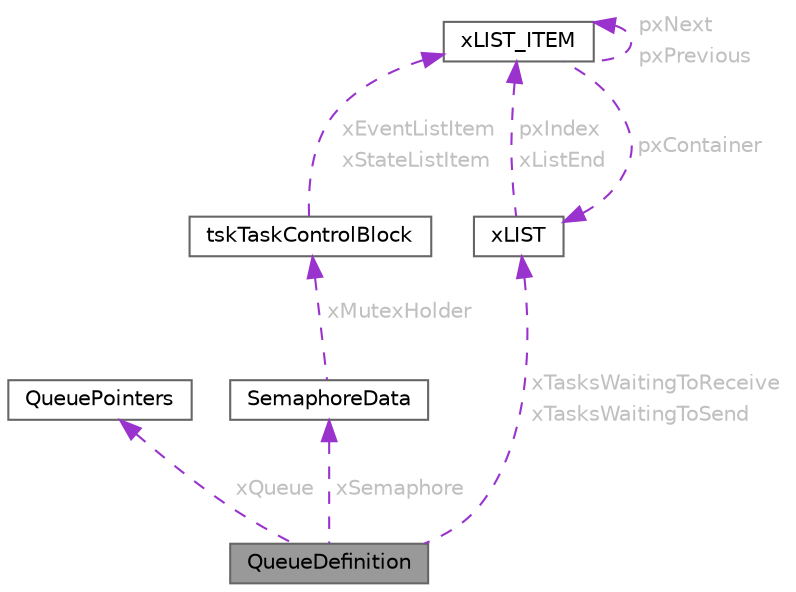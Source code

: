 digraph "QueueDefinition"
{
 // LATEX_PDF_SIZE
  bgcolor="transparent";
  edge [fontname=Helvetica,fontsize=10,labelfontname=Helvetica,labelfontsize=10];
  node [fontname=Helvetica,fontsize=10,shape=box,height=0.2,width=0.4];
  Node1 [id="Node000001",label="QueueDefinition",height=0.2,width=0.4,color="gray40", fillcolor="grey60", style="filled", fontcolor="black",tooltip=" "];
  Node2 -> Node1 [id="edge1_Node000001_Node000002",dir="back",color="darkorchid3",style="dashed",tooltip=" ",label=<<TABLE CELLBORDER="0" BORDER="0"><TR><TD VALIGN="top" ALIGN="LEFT" CELLPADDING="1" CELLSPACING="0">xQueue</TD></TR>
</TABLE>> ,fontcolor="grey" ];
  Node2 [id="Node000002",label="QueuePointers",height=0.2,width=0.4,color="gray40", fillcolor="white", style="filled",URL="$struct_queue_pointers.html",tooltip=" "];
  Node3 -> Node1 [id="edge2_Node000001_Node000003",dir="back",color="darkorchid3",style="dashed",tooltip=" ",label=<<TABLE CELLBORDER="0" BORDER="0"><TR><TD VALIGN="top" ALIGN="LEFT" CELLPADDING="1" CELLSPACING="0">xSemaphore</TD></TR>
</TABLE>> ,fontcolor="grey" ];
  Node3 [id="Node000003",label="SemaphoreData",height=0.2,width=0.4,color="gray40", fillcolor="white", style="filled",URL="$struct_semaphore_data.html",tooltip=" "];
  Node4 -> Node3 [id="edge3_Node000003_Node000004",dir="back",color="darkorchid3",style="dashed",tooltip=" ",label=<<TABLE CELLBORDER="0" BORDER="0"><TR><TD VALIGN="top" ALIGN="LEFT" CELLPADDING="1" CELLSPACING="0">xMutexHolder</TD></TR>
</TABLE>> ,fontcolor="grey" ];
  Node4 [id="Node000004",label="tskTaskControlBlock",height=0.2,width=0.4,color="gray40", fillcolor="white", style="filled",URL="$structtsk_task_control_block.html",tooltip=" "];
  Node5 -> Node4 [id="edge4_Node000004_Node000005",dir="back",color="darkorchid3",style="dashed",tooltip=" ",label=<<TABLE CELLBORDER="0" BORDER="0"><TR><TD VALIGN="top" ALIGN="LEFT" CELLPADDING="1" CELLSPACING="0">xEventListItem</TD></TR>
<TR><TD VALIGN="top" ALIGN="LEFT" CELLPADDING="1" CELLSPACING="0">xStateListItem</TD></TR>
</TABLE>> ,fontcolor="grey" ];
  Node5 [id="Node000005",label="xLIST_ITEM",height=0.2,width=0.4,color="gray40", fillcolor="white", style="filled",URL="$structx_l_i_s_t___i_t_e_m.html",tooltip=" "];
  Node5 -> Node5 [id="edge5_Node000005_Node000005",dir="back",color="darkorchid3",style="dashed",tooltip=" ",label=<<TABLE CELLBORDER="0" BORDER="0"><TR><TD VALIGN="top" ALIGN="LEFT" CELLPADDING="1" CELLSPACING="0">pxNext</TD></TR>
<TR><TD VALIGN="top" ALIGN="LEFT" CELLPADDING="1" CELLSPACING="0">pxPrevious</TD></TR>
</TABLE>> ,fontcolor="grey" ];
  Node6 -> Node5 [id="edge6_Node000005_Node000006",dir="back",color="darkorchid3",style="dashed",tooltip=" ",label=<<TABLE CELLBORDER="0" BORDER="0"><TR><TD VALIGN="top" ALIGN="LEFT" CELLPADDING="1" CELLSPACING="0">pxContainer</TD></TR>
</TABLE>> ,fontcolor="grey" ];
  Node6 [id="Node000006",label="xLIST",height=0.2,width=0.4,color="gray40", fillcolor="white", style="filled",URL="$structx_l_i_s_t.html",tooltip=" "];
  Node5 -> Node6 [id="edge7_Node000006_Node000005",dir="back",color="darkorchid3",style="dashed",tooltip=" ",label=<<TABLE CELLBORDER="0" BORDER="0"><TR><TD VALIGN="top" ALIGN="LEFT" CELLPADDING="1" CELLSPACING="0">pxIndex</TD></TR>
<TR><TD VALIGN="top" ALIGN="LEFT" CELLPADDING="1" CELLSPACING="0">xListEnd</TD></TR>
</TABLE>> ,fontcolor="grey" ];
  Node6 -> Node1 [id="edge8_Node000001_Node000006",dir="back",color="darkorchid3",style="dashed",tooltip=" ",label=<<TABLE CELLBORDER="0" BORDER="0"><TR><TD VALIGN="top" ALIGN="LEFT" CELLPADDING="1" CELLSPACING="0">xTasksWaitingToReceive</TD></TR>
<TR><TD VALIGN="top" ALIGN="LEFT" CELLPADDING="1" CELLSPACING="0">xTasksWaitingToSend</TD></TR>
</TABLE>> ,fontcolor="grey" ];
}
